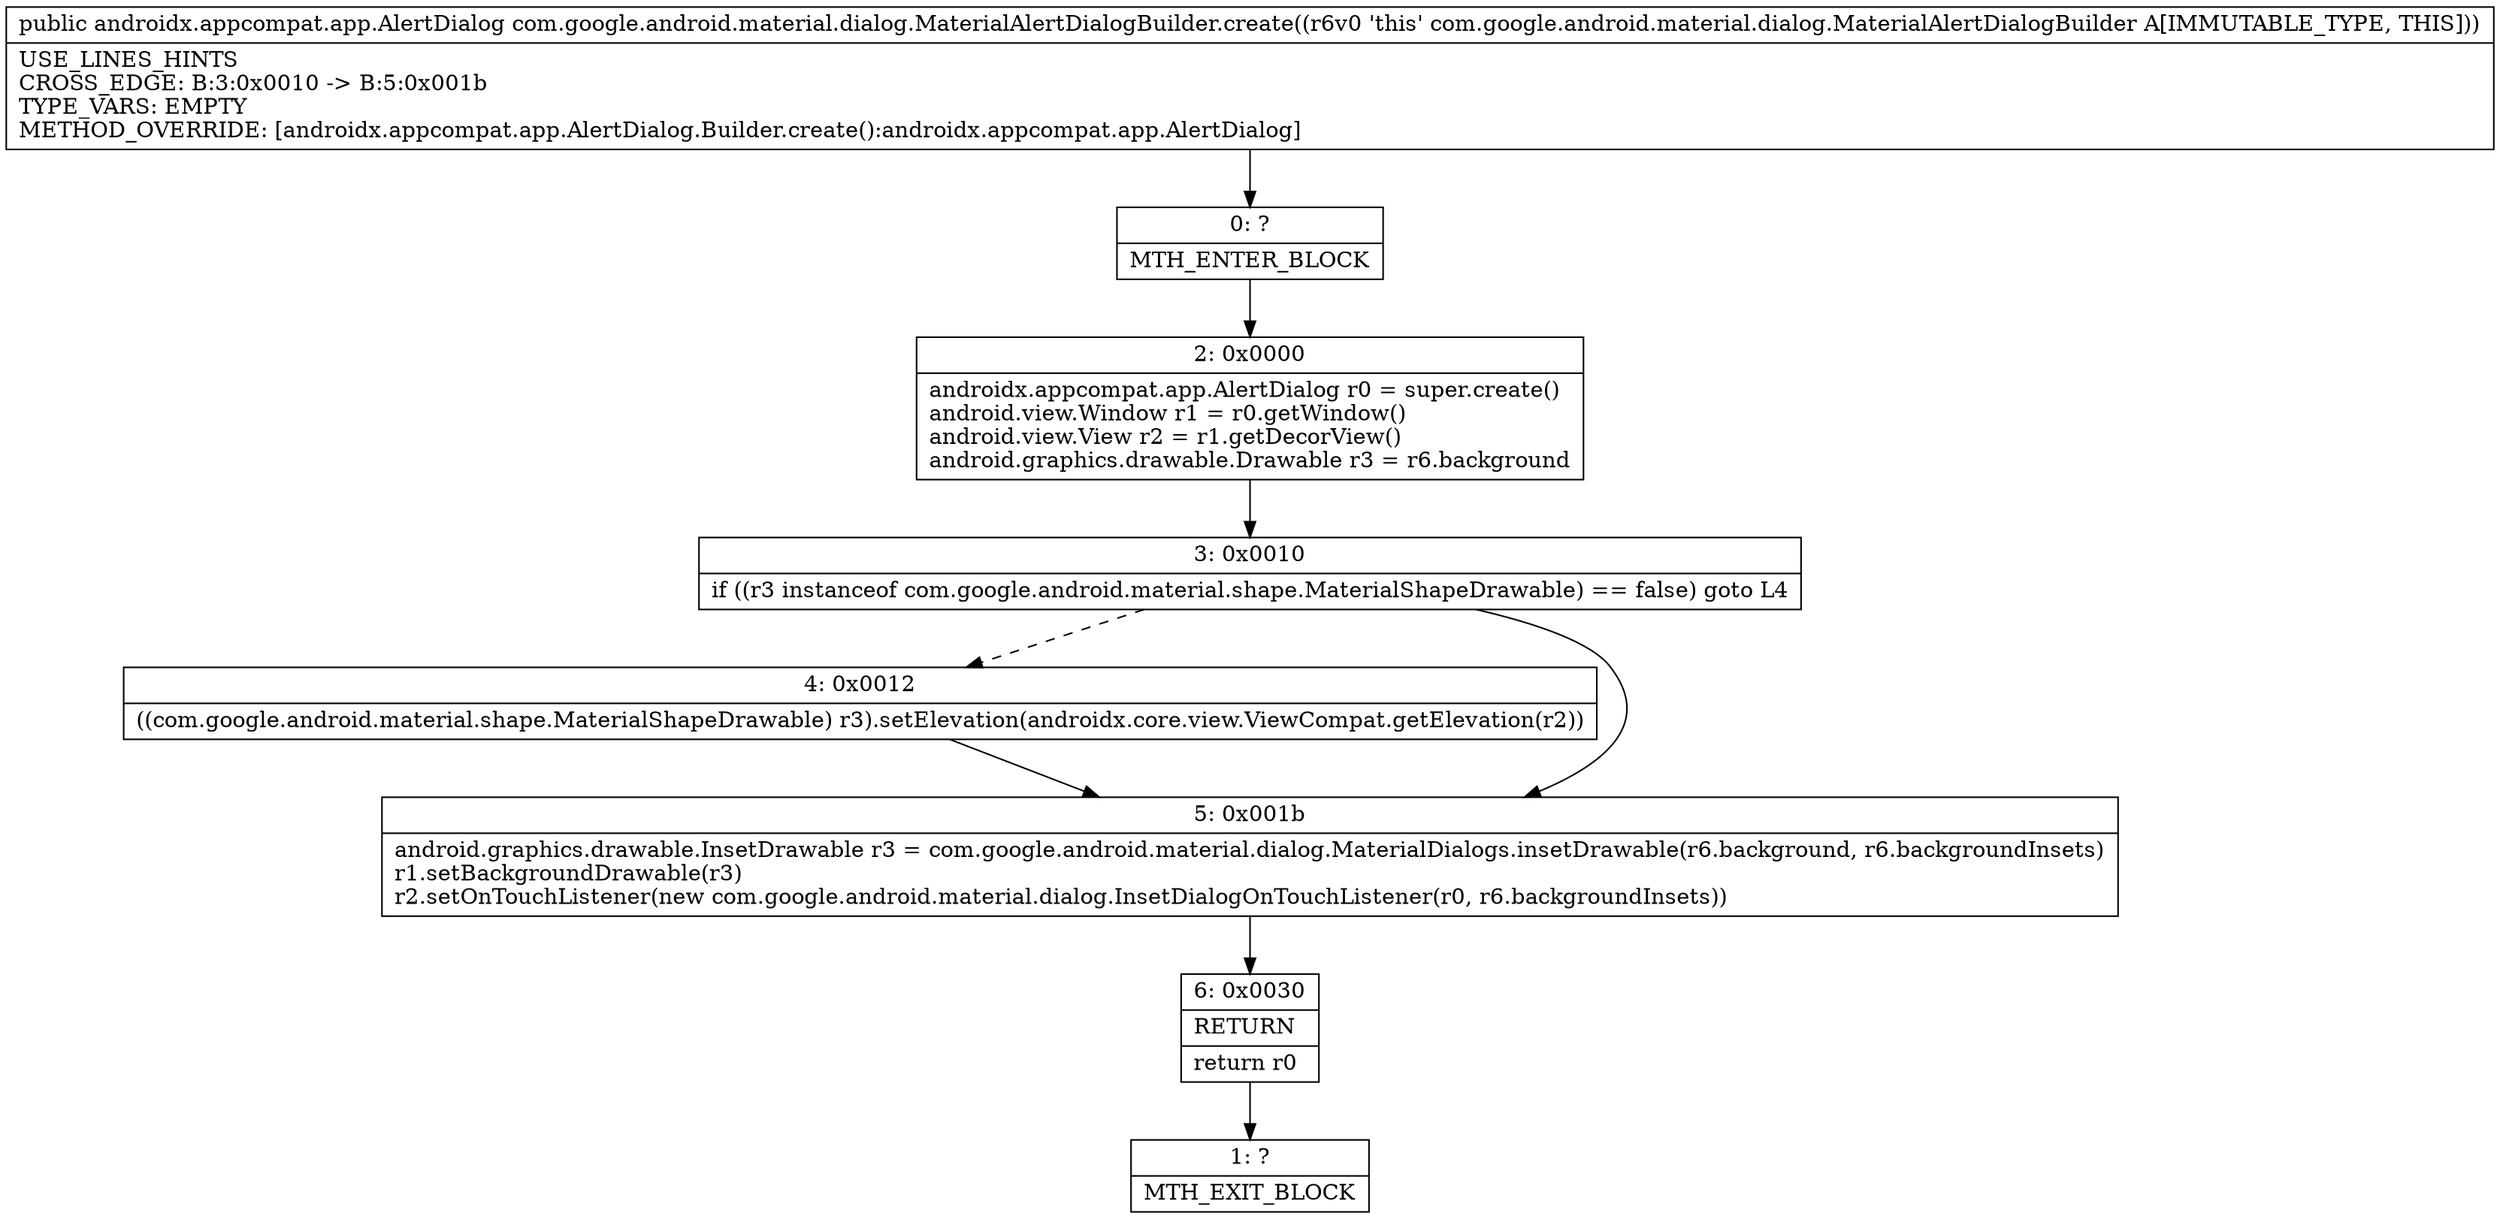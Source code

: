 digraph "CFG forcom.google.android.material.dialog.MaterialAlertDialogBuilder.create()Landroidx\/appcompat\/app\/AlertDialog;" {
Node_0 [shape=record,label="{0\:\ ?|MTH_ENTER_BLOCK\l}"];
Node_2 [shape=record,label="{2\:\ 0x0000|androidx.appcompat.app.AlertDialog r0 = super.create()\landroid.view.Window r1 = r0.getWindow()\landroid.view.View r2 = r1.getDecorView()\landroid.graphics.drawable.Drawable r3 = r6.background\l}"];
Node_3 [shape=record,label="{3\:\ 0x0010|if ((r3 instanceof com.google.android.material.shape.MaterialShapeDrawable) == false) goto L4\l}"];
Node_4 [shape=record,label="{4\:\ 0x0012|((com.google.android.material.shape.MaterialShapeDrawable) r3).setElevation(androidx.core.view.ViewCompat.getElevation(r2))\l}"];
Node_5 [shape=record,label="{5\:\ 0x001b|android.graphics.drawable.InsetDrawable r3 = com.google.android.material.dialog.MaterialDialogs.insetDrawable(r6.background, r6.backgroundInsets)\lr1.setBackgroundDrawable(r3)\lr2.setOnTouchListener(new com.google.android.material.dialog.InsetDialogOnTouchListener(r0, r6.backgroundInsets))\l}"];
Node_6 [shape=record,label="{6\:\ 0x0030|RETURN\l|return r0\l}"];
Node_1 [shape=record,label="{1\:\ ?|MTH_EXIT_BLOCK\l}"];
MethodNode[shape=record,label="{public androidx.appcompat.app.AlertDialog com.google.android.material.dialog.MaterialAlertDialogBuilder.create((r6v0 'this' com.google.android.material.dialog.MaterialAlertDialogBuilder A[IMMUTABLE_TYPE, THIS]))  | USE_LINES_HINTS\lCROSS_EDGE: B:3:0x0010 \-\> B:5:0x001b\lTYPE_VARS: EMPTY\lMETHOD_OVERRIDE: [androidx.appcompat.app.AlertDialog.Builder.create():androidx.appcompat.app.AlertDialog]\l}"];
MethodNode -> Node_0;Node_0 -> Node_2;
Node_2 -> Node_3;
Node_3 -> Node_4[style=dashed];
Node_3 -> Node_5;
Node_4 -> Node_5;
Node_5 -> Node_6;
Node_6 -> Node_1;
}

